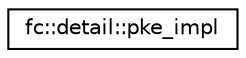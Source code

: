 digraph "Graphical Class Hierarchy"
{
  edge [fontname="Helvetica",fontsize="10",labelfontname="Helvetica",labelfontsize="10"];
  node [fontname="Helvetica",fontsize="10",shape=record];
  rankdir="LR";
  Node0 [label="fc::detail::pke_impl",height=0.2,width=0.4,color="black", fillcolor="white", style="filled",URL="$classfc_1_1detail_1_1pke__impl.html"];
}

